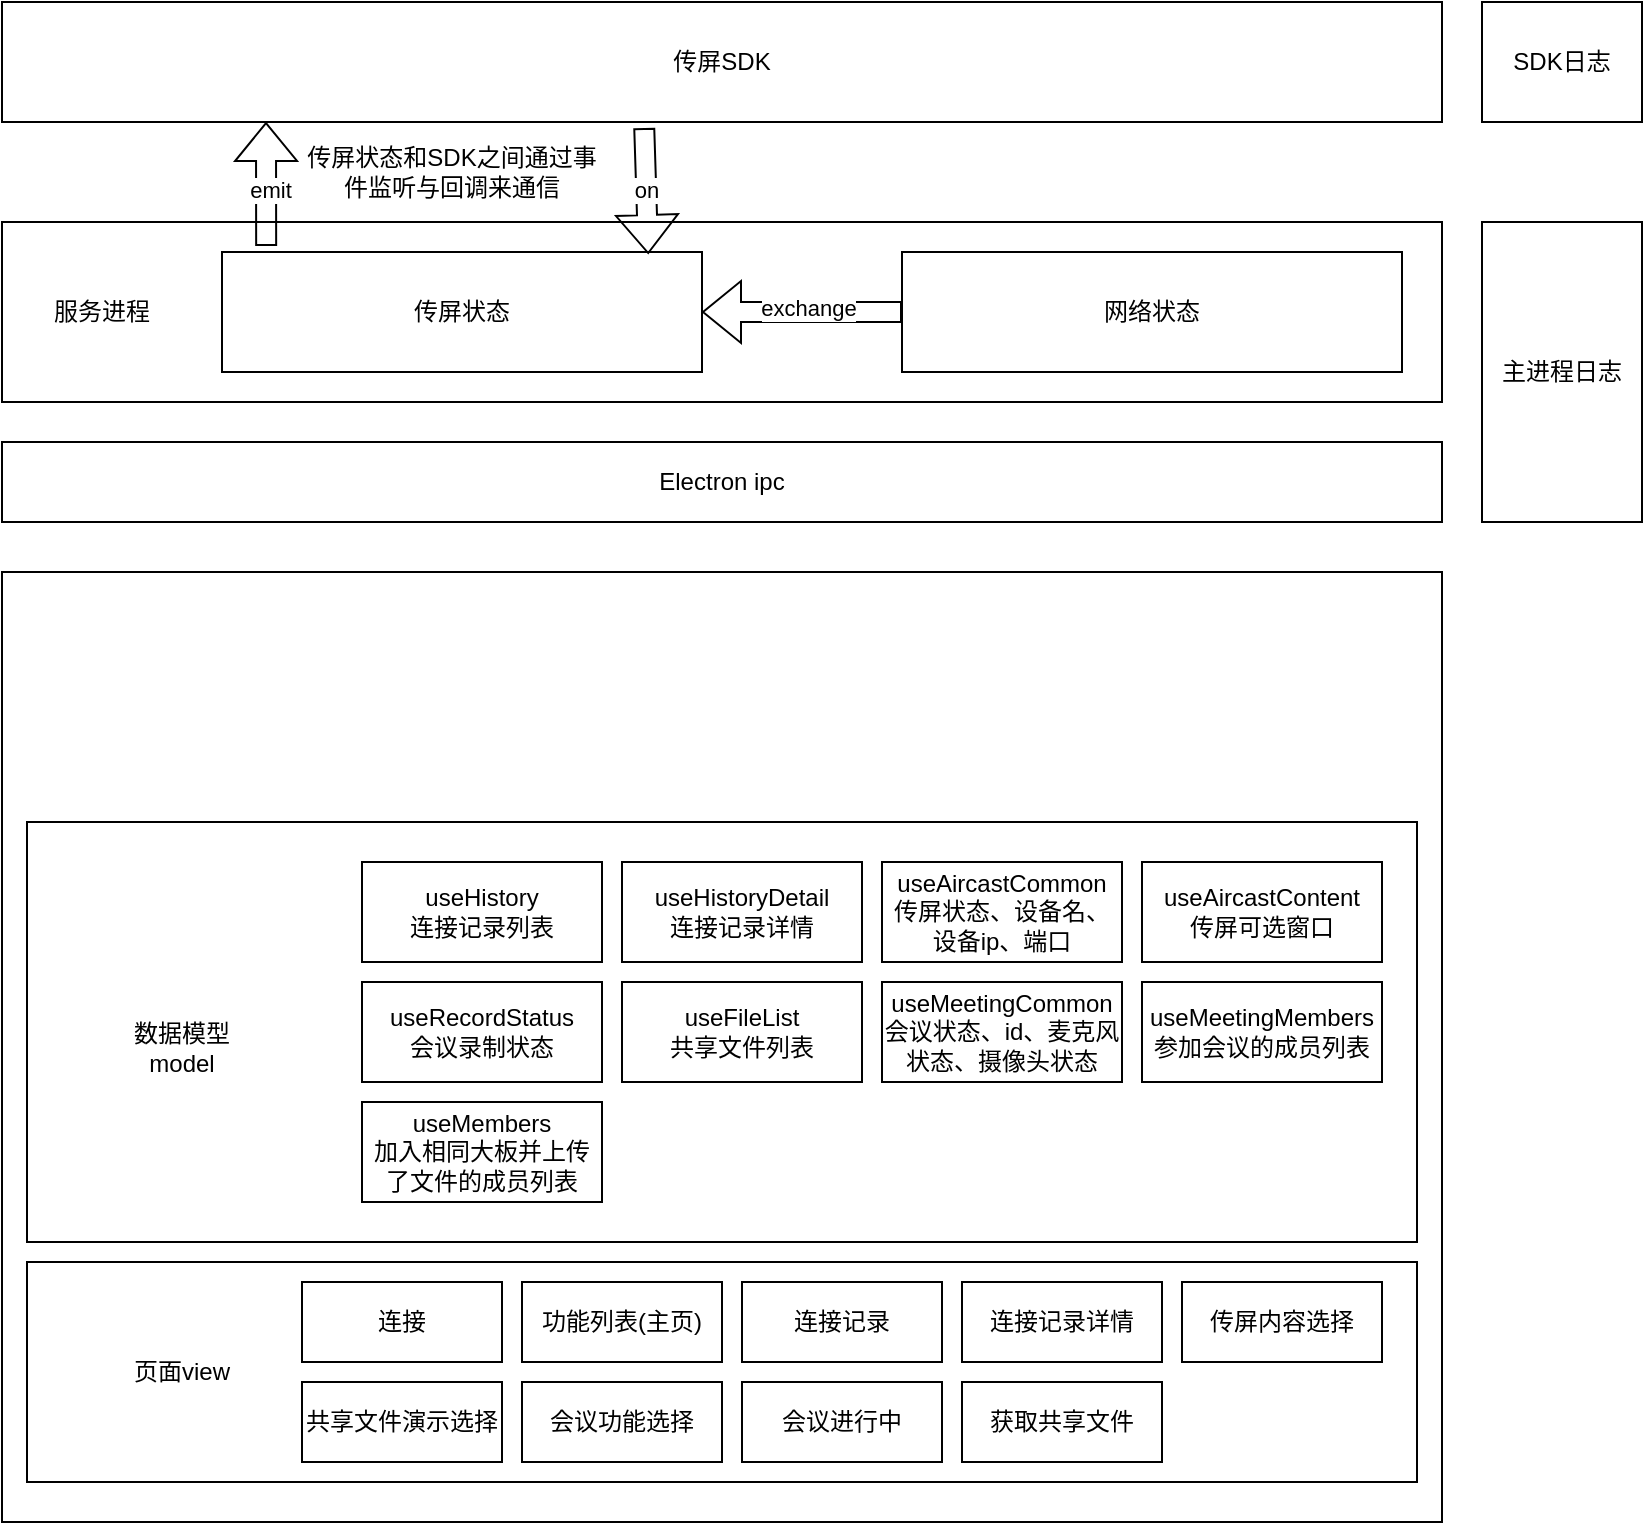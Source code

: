 <mxfile version="15.5.4" type="github">
  <diagram id="oEkb4R4ePAnymps7mvUW" name="Page-1">
    <mxGraphModel dx="2253" dy="826" grid="1" gridSize="10" guides="1" tooltips="1" connect="1" arrows="1" fold="1" page="1" pageScale="1" pageWidth="827" pageHeight="1169" math="0" shadow="0">
      <root>
        <mxCell id="0" />
        <mxCell id="1" parent="0" />
        <mxCell id="LoI9JoAHYq4iNbfU1Quv-1" value="" style="rounded=0;whiteSpace=wrap;html=1;" vertex="1" parent="1">
          <mxGeometry x="-150" y="380" width="720" height="90" as="geometry" />
        </mxCell>
        <mxCell id="LoI9JoAHYq4iNbfU1Quv-2" value="传屏SDK" style="rounded=0;whiteSpace=wrap;html=1;" vertex="1" parent="1">
          <mxGeometry x="-150" y="270" width="720" height="60" as="geometry" />
        </mxCell>
        <mxCell id="LoI9JoAHYq4iNbfU1Quv-3" value="传屏状态" style="rounded=0;whiteSpace=wrap;html=1;" vertex="1" parent="1">
          <mxGeometry x="-40" y="395" width="240" height="60" as="geometry" />
        </mxCell>
        <mxCell id="LoI9JoAHYq4iNbfU1Quv-4" value="网络状态" style="rounded=0;whiteSpace=wrap;html=1;" vertex="1" parent="1">
          <mxGeometry x="300" y="395" width="250" height="60" as="geometry" />
        </mxCell>
        <mxCell id="LoI9JoAHYq4iNbfU1Quv-6" value="Electron ipc" style="rounded=0;whiteSpace=wrap;html=1;" vertex="1" parent="1">
          <mxGeometry x="-150" y="490" width="720" height="40" as="geometry" />
        </mxCell>
        <mxCell id="LoI9JoAHYq4iNbfU1Quv-7" value="服务进程" style="text;html=1;strokeColor=none;fillColor=none;align=center;verticalAlign=middle;whiteSpace=wrap;rounded=0;" vertex="1" parent="1">
          <mxGeometry x="-130" y="410" width="60" height="30" as="geometry" />
        </mxCell>
        <mxCell id="LoI9JoAHYq4iNbfU1Quv-8" value="" style="rounded=0;whiteSpace=wrap;html=1;" vertex="1" parent="1">
          <mxGeometry x="-150" y="555" width="720" height="475" as="geometry" />
        </mxCell>
        <mxCell id="LoI9JoAHYq4iNbfU1Quv-9" value="主进程日志" style="rounded=0;whiteSpace=wrap;html=1;" vertex="1" parent="1">
          <mxGeometry x="590" y="380" width="80" height="150" as="geometry" />
        </mxCell>
        <mxCell id="LoI9JoAHYq4iNbfU1Quv-10" value="" style="shape=flexArrow;endArrow=classic;html=1;rounded=0;entryX=0.888;entryY=0.017;entryDx=0;entryDy=0;entryPerimeter=0;exitX=0.446;exitY=1.05;exitDx=0;exitDy=0;exitPerimeter=0;" edge="1" parent="1" source="LoI9JoAHYq4iNbfU1Quv-2" target="LoI9JoAHYq4iNbfU1Quv-3">
          <mxGeometry width="50" height="50" relative="1" as="geometry">
            <mxPoint x="321" y="300" as="sourcePoint" />
            <mxPoint x="390" y="300" as="targetPoint" />
            <Array as="points" />
          </mxGeometry>
        </mxCell>
        <mxCell id="LoI9JoAHYq4iNbfU1Quv-14" value="on" style="edgeLabel;html=1;align=center;verticalAlign=middle;resizable=0;points=[];" vertex="1" connectable="0" parent="LoI9JoAHYq4iNbfU1Quv-10">
          <mxGeometry x="-0.022" relative="1" as="geometry">
            <mxPoint as="offset" />
          </mxGeometry>
        </mxCell>
        <mxCell id="LoI9JoAHYq4iNbfU1Quv-11" value="" style="shape=flexArrow;endArrow=classic;html=1;rounded=0;exitX=0.092;exitY=-0.05;exitDx=0;exitDy=0;exitPerimeter=0;" edge="1" parent="1" source="LoI9JoAHYq4iNbfU1Quv-3">
          <mxGeometry width="50" height="50" relative="1" as="geometry">
            <mxPoint x="-50" y="370" as="sourcePoint" />
            <mxPoint x="-18" y="330" as="targetPoint" />
          </mxGeometry>
        </mxCell>
        <mxCell id="LoI9JoAHYq4iNbfU1Quv-13" value="emit" style="edgeLabel;html=1;align=center;verticalAlign=middle;resizable=0;points=[];" vertex="1" connectable="0" parent="LoI9JoAHYq4iNbfU1Quv-11">
          <mxGeometry x="-0.092" y="-2" relative="1" as="geometry">
            <mxPoint as="offset" />
          </mxGeometry>
        </mxCell>
        <mxCell id="LoI9JoAHYq4iNbfU1Quv-15" value="SDK日志" style="rounded=0;whiteSpace=wrap;html=1;" vertex="1" parent="1">
          <mxGeometry x="590" y="270" width="80" height="60" as="geometry" />
        </mxCell>
        <mxCell id="LoI9JoAHYq4iNbfU1Quv-16" value="传屏状态和SDK之间通过事件监听与回调来通信" style="text;html=1;strokeColor=none;fillColor=none;align=center;verticalAlign=middle;whiteSpace=wrap;rounded=0;" vertex="1" parent="1">
          <mxGeometry y="340" width="150" height="30" as="geometry" />
        </mxCell>
        <mxCell id="LoI9JoAHYq4iNbfU1Quv-18" value="" style="shape=flexArrow;endArrow=classic;html=1;rounded=0;entryX=1;entryY=0.5;entryDx=0;entryDy=0;exitX=0;exitY=0.5;exitDx=0;exitDy=0;" edge="1" parent="1" source="LoI9JoAHYq4iNbfU1Quv-4" target="LoI9JoAHYq4iNbfU1Quv-3">
          <mxGeometry width="50" height="50" relative="1" as="geometry">
            <mxPoint x="240" y="450" as="sourcePoint" />
            <mxPoint x="250" y="400" as="targetPoint" />
          </mxGeometry>
        </mxCell>
        <mxCell id="LoI9JoAHYq4iNbfU1Quv-19" value="exchange" style="edgeLabel;html=1;align=center;verticalAlign=middle;resizable=0;points=[];" vertex="1" connectable="0" parent="LoI9JoAHYq4iNbfU1Quv-18">
          <mxGeometry x="-0.05" y="-2" relative="1" as="geometry">
            <mxPoint as="offset" />
          </mxGeometry>
        </mxCell>
        <mxCell id="LoI9JoAHYq4iNbfU1Quv-20" value="" style="rounded=0;whiteSpace=wrap;html=1;" vertex="1" parent="1">
          <mxGeometry x="-137.5" y="900" width="695" height="110" as="geometry" />
        </mxCell>
        <mxCell id="LoI9JoAHYq4iNbfU1Quv-21" value="连接" style="rounded=0;whiteSpace=wrap;html=1;" vertex="1" parent="1">
          <mxGeometry y="910" width="100" height="40" as="geometry" />
        </mxCell>
        <mxCell id="LoI9JoAHYq4iNbfU1Quv-22" value="功能列表(主页)" style="rounded=0;whiteSpace=wrap;html=1;" vertex="1" parent="1">
          <mxGeometry x="110" y="910" width="100" height="40" as="geometry" />
        </mxCell>
        <mxCell id="LoI9JoAHYq4iNbfU1Quv-23" value="连接记录" style="rounded=0;whiteSpace=wrap;html=1;" vertex="1" parent="1">
          <mxGeometry x="220" y="910" width="100" height="40" as="geometry" />
        </mxCell>
        <mxCell id="LoI9JoAHYq4iNbfU1Quv-24" value="连接记录详情" style="rounded=0;whiteSpace=wrap;html=1;" vertex="1" parent="1">
          <mxGeometry x="330" y="910" width="100" height="40" as="geometry" />
        </mxCell>
        <mxCell id="LoI9JoAHYq4iNbfU1Quv-25" value="传屏内容选择" style="rounded=0;whiteSpace=wrap;html=1;" vertex="1" parent="1">
          <mxGeometry x="440" y="910" width="100" height="40" as="geometry" />
        </mxCell>
        <mxCell id="LoI9JoAHYq4iNbfU1Quv-26" value="共享文件演示选择" style="rounded=0;whiteSpace=wrap;html=1;" vertex="1" parent="1">
          <mxGeometry y="960" width="100" height="40" as="geometry" />
        </mxCell>
        <mxCell id="LoI9JoAHYq4iNbfU1Quv-27" value="会议功能选择" style="rounded=0;whiteSpace=wrap;html=1;" vertex="1" parent="1">
          <mxGeometry x="110" y="960" width="100" height="40" as="geometry" />
        </mxCell>
        <mxCell id="LoI9JoAHYq4iNbfU1Quv-28" value="会议进行中" style="rounded=0;whiteSpace=wrap;html=1;" vertex="1" parent="1">
          <mxGeometry x="220" y="960" width="100" height="40" as="geometry" />
        </mxCell>
        <mxCell id="LoI9JoAHYq4iNbfU1Quv-29" value="获取共享文件" style="rounded=0;whiteSpace=wrap;html=1;" vertex="1" parent="1">
          <mxGeometry x="330" y="960" width="100" height="40" as="geometry" />
        </mxCell>
        <mxCell id="LoI9JoAHYq4iNbfU1Quv-30" value="页面view" style="text;html=1;strokeColor=none;fillColor=none;align=center;verticalAlign=middle;whiteSpace=wrap;rounded=0;" vertex="1" parent="1">
          <mxGeometry x="-90" y="940" width="60" height="30" as="geometry" />
        </mxCell>
        <mxCell id="LoI9JoAHYq4iNbfU1Quv-31" value="" style="rounded=0;whiteSpace=wrap;html=1;" vertex="1" parent="1">
          <mxGeometry x="-137.5" y="680" width="695" height="210" as="geometry" />
        </mxCell>
        <mxCell id="LoI9JoAHYq4iNbfU1Quv-32" value="useHistory&lt;br&gt;连接记录列表" style="rounded=0;whiteSpace=wrap;html=1;" vertex="1" parent="1">
          <mxGeometry x="30" y="700" width="120" height="50" as="geometry" />
        </mxCell>
        <mxCell id="LoI9JoAHYq4iNbfU1Quv-33" value="useHistoryDetail&lt;br&gt;连接记录详情" style="rounded=0;whiteSpace=wrap;html=1;" vertex="1" parent="1">
          <mxGeometry x="160" y="700" width="120" height="50" as="geometry" />
        </mxCell>
        <mxCell id="LoI9JoAHYq4iNbfU1Quv-34" value="useAircastCommon&lt;br&gt;传屏状态、设备名、设备ip、端口" style="rounded=0;whiteSpace=wrap;html=1;" vertex="1" parent="1">
          <mxGeometry x="290" y="700" width="120" height="50" as="geometry" />
        </mxCell>
        <mxCell id="LoI9JoAHYq4iNbfU1Quv-35" value="useAircastContent&lt;br&gt;传屏可选窗口" style="rounded=0;whiteSpace=wrap;html=1;" vertex="1" parent="1">
          <mxGeometry x="420" y="700" width="120" height="50" as="geometry" />
        </mxCell>
        <mxCell id="LoI9JoAHYq4iNbfU1Quv-38" value="useRecordStatus&lt;br&gt;会议录制状态" style="rounded=0;whiteSpace=wrap;html=1;" vertex="1" parent="1">
          <mxGeometry x="30" y="760" width="120" height="50" as="geometry" />
        </mxCell>
        <mxCell id="LoI9JoAHYq4iNbfU1Quv-39" value="useMembers&lt;br&gt;加入相同大板并上传了文件的成员列表" style="rounded=0;whiteSpace=wrap;html=1;" vertex="1" parent="1">
          <mxGeometry x="30" y="820" width="120" height="50" as="geometry" />
        </mxCell>
        <mxCell id="LoI9JoAHYq4iNbfU1Quv-40" value="useFileList&lt;br&gt;共享文件列表" style="rounded=0;whiteSpace=wrap;html=1;" vertex="1" parent="1">
          <mxGeometry x="160" y="760" width="120" height="50" as="geometry" />
        </mxCell>
        <mxCell id="LoI9JoAHYq4iNbfU1Quv-41" value="useMeetingCommon&lt;br&gt;会议状态、id、麦克风状态、摄像头状态" style="rounded=0;whiteSpace=wrap;html=1;" vertex="1" parent="1">
          <mxGeometry x="290" y="760" width="120" height="50" as="geometry" />
        </mxCell>
        <mxCell id="LoI9JoAHYq4iNbfU1Quv-42" value="useMeetingMembers&lt;br&gt;参加会议的成员列表" style="rounded=0;whiteSpace=wrap;html=1;" vertex="1" parent="1">
          <mxGeometry x="420" y="760" width="120" height="50" as="geometry" />
        </mxCell>
        <mxCell id="LoI9JoAHYq4iNbfU1Quv-43" value="数据模型model" style="text;html=1;strokeColor=none;fillColor=none;align=center;verticalAlign=middle;whiteSpace=wrap;rounded=0;" vertex="1" parent="1">
          <mxGeometry x="-90" y="778" width="60" height="30" as="geometry" />
        </mxCell>
      </root>
    </mxGraphModel>
  </diagram>
</mxfile>
